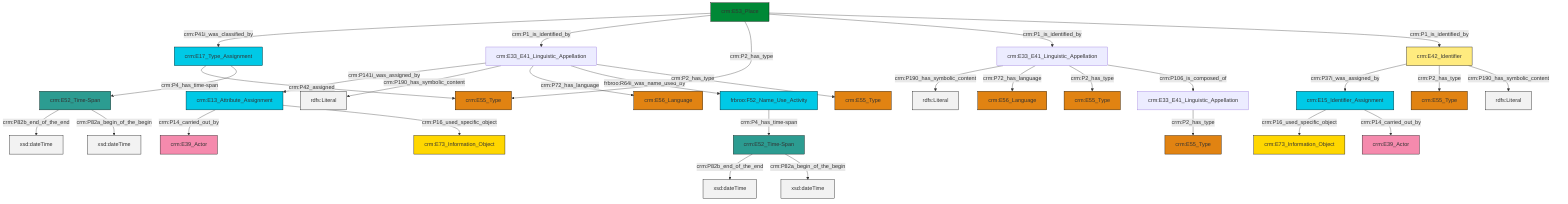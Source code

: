 graph TD
classDef Literal fill:#f2f2f2,stroke:#000000;
classDef CRM_Entity fill:#FFFFFF,stroke:#000000;
classDef Temporal_Entity fill:#00C9E6, stroke:#000000;
classDef Type fill:#E18312, stroke:#000000;
classDef Time-Span fill:#2C9C91, stroke:#000000;
classDef Appellation fill:#FFEB7F, stroke:#000000;
classDef Place fill:#008836, stroke:#000000;
classDef Persistent_Item fill:#B266B2, stroke:#000000;
classDef Conceptual_Object fill:#FFD700, stroke:#000000;
classDef Physical_Thing fill:#D2B48C, stroke:#000000;
classDef Actor fill:#f58aad, stroke:#000000;
classDef PC_Classes fill:#4ce600, stroke:#000000;
classDef Multi fill:#cccccc,stroke:#000000;

2["crm:E53_Place"]:::Place -->|crm:P41i_was_classified_by| 3["crm:E17_Type_Assignment"]:::Temporal_Entity
8["crm:E42_Identifier"]:::Appellation -->|crm:P37i_was_assigned_by| 4["crm:E15_Identifier_Assignment"]:::Temporal_Entity
10["crm:E33_E41_Linguistic_Appellation"]:::Default -->|crm:P190_has_symbolic_content| 12[rdfs:Literal]:::Literal
0["frbroo:F52_Name_Use_Activity"]:::Temporal_Entity -->|crm:P4_has_time-span| 15["crm:E52_Time-Span"]:::Time-Span
16["crm:E33_E41_Linguistic_Appellation"]:::Default -->|crm:P141i_was_assigned_by| 17["crm:E13_Attribute_Assignment"]:::Temporal_Entity
18["crm:E52_Time-Span"]:::Time-Span -->|crm:P82b_end_of_the_end| 19[xsd:dateTime]:::Literal
8["crm:E42_Identifier"]:::Appellation -->|crm:P2_has_type| 22["crm:E55_Type"]:::Type
2["crm:E53_Place"]:::Place -->|crm:P1_is_identified_by| 16["crm:E33_E41_Linguistic_Appellation"]:::Default
10["crm:E33_E41_Linguistic_Appellation"]:::Default -->|crm:P72_has_language| 24["crm:E56_Language"]:::Type
13["crm:E33_E41_Linguistic_Appellation"]:::Default -->|crm:P2_has_type| 25["crm:E55_Type"]:::Type
18["crm:E52_Time-Span"]:::Time-Span -->|crm:P82a_begin_of_the_begin| 26[xsd:dateTime]:::Literal
10["crm:E33_E41_Linguistic_Appellation"]:::Default -->|crm:P2_has_type| 27["crm:E55_Type"]:::Type
17["crm:E13_Attribute_Assignment"]:::Temporal_Entity -->|crm:P14_carried_out_by| 31["crm:E39_Actor"]:::Actor
15["crm:E52_Time-Span"]:::Time-Span -->|crm:P82b_end_of_the_end| 32[xsd:dateTime]:::Literal
16["crm:E33_E41_Linguistic_Appellation"]:::Default -->|crm:P190_has_symbolic_content| 40[rdfs:Literal]:::Literal
3["crm:E17_Type_Assignment"]:::Temporal_Entity -->|crm:P42_assigned| 41["crm:E55_Type"]:::Type
8["crm:E42_Identifier"]:::Appellation -->|crm:P190_has_symbolic_content| 42[rdfs:Literal]:::Literal
2["crm:E53_Place"]:::Place -->|crm:P2_has_type| 41["crm:E55_Type"]:::Type
2["crm:E53_Place"]:::Place -->|crm:P1_is_identified_by| 10["crm:E33_E41_Linguistic_Appellation"]:::Default
16["crm:E33_E41_Linguistic_Appellation"]:::Default -->|crm:P72_has_language| 20["crm:E56_Language"]:::Type
15["crm:E52_Time-Span"]:::Time-Span -->|crm:P82a_begin_of_the_begin| 44[xsd:dateTime]:::Literal
4["crm:E15_Identifier_Assignment"]:::Temporal_Entity -->|crm:P16_used_specific_object| 45["crm:E73_Information_Object"]:::Conceptual_Object
2["crm:E53_Place"]:::Place -->|crm:P1_is_identified_by| 8["crm:E42_Identifier"]:::Appellation
3["crm:E17_Type_Assignment"]:::Temporal_Entity -->|crm:P4_has_time-span| 18["crm:E52_Time-Span"]:::Time-Span
16["crm:E33_E41_Linguistic_Appellation"]:::Default -->|frbroo:R64i_was_name_used_by| 0["frbroo:F52_Name_Use_Activity"]:::Temporal_Entity
4["crm:E15_Identifier_Assignment"]:::Temporal_Entity -->|crm:P14_carried_out_by| 6["crm:E39_Actor"]:::Actor
16["crm:E33_E41_Linguistic_Appellation"]:::Default -->|crm:P2_has_type| 47["crm:E55_Type"]:::Type
10["crm:E33_E41_Linguistic_Appellation"]:::Default -->|crm:P106_is_composed_of| 13["crm:E33_E41_Linguistic_Appellation"]:::Default
17["crm:E13_Attribute_Assignment"]:::Temporal_Entity -->|crm:P16_used_specific_object| 34["crm:E73_Information_Object"]:::Conceptual_Object
